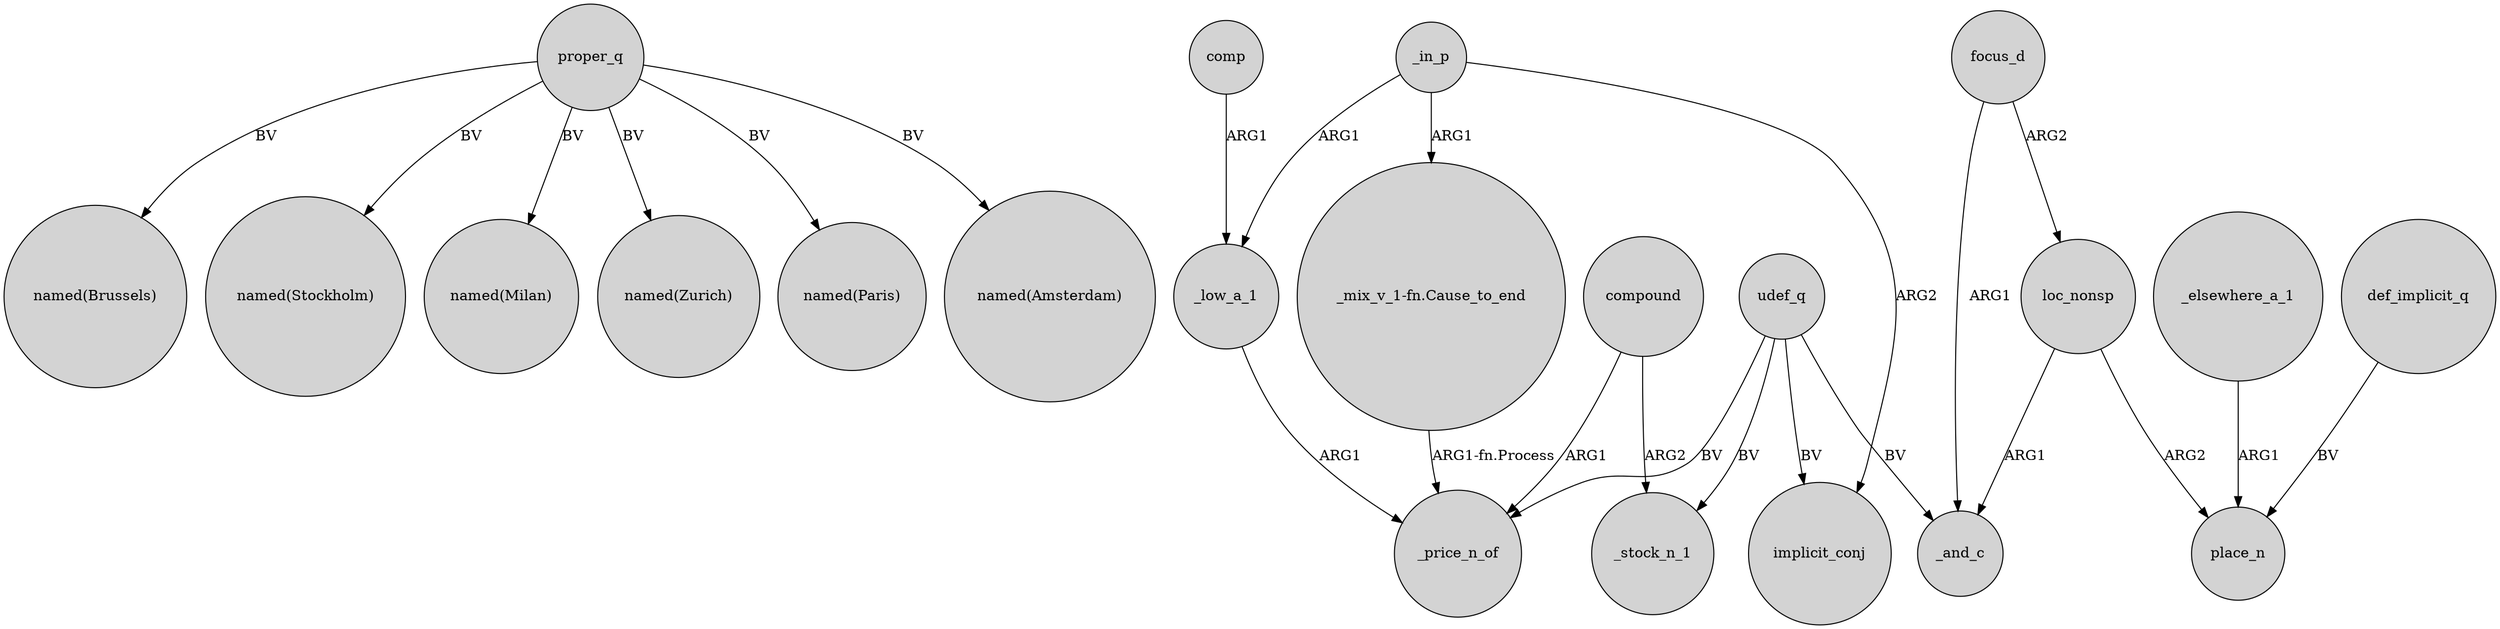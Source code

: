 digraph {
	node [shape=circle style=filled]
	proper_q -> "named(Brussels)" [label=BV]
	proper_q -> "named(Stockholm)" [label=BV]
	comp -> _low_a_1 [label=ARG1]
	def_implicit_q -> place_n [label=BV]
	loc_nonsp -> _and_c [label=ARG1]
	udef_q -> _price_n_of [label=BV]
	_elsewhere_a_1 -> place_n [label=ARG1]
	_in_p -> implicit_conj [label=ARG2]
	"_mix_v_1-fn.Cause_to_end" -> _price_n_of [label="ARG1-fn.Process"]
	focus_d -> loc_nonsp [label=ARG2]
	_in_p -> "_mix_v_1-fn.Cause_to_end" [label=ARG1]
	udef_q -> _and_c [label=BV]
	_low_a_1 -> _price_n_of [label=ARG1]
	proper_q -> "named(Milan)" [label=BV]
	udef_q -> _stock_n_1 [label=BV]
	proper_q -> "named(Zurich)" [label=BV]
	compound -> _stock_n_1 [label=ARG2]
	focus_d -> _and_c [label=ARG1]
	loc_nonsp -> place_n [label=ARG2]
	proper_q -> "named(Paris)" [label=BV]
	_in_p -> _low_a_1 [label=ARG1]
	compound -> _price_n_of [label=ARG1]
	udef_q -> implicit_conj [label=BV]
	proper_q -> "named(Amsterdam)" [label=BV]
}
